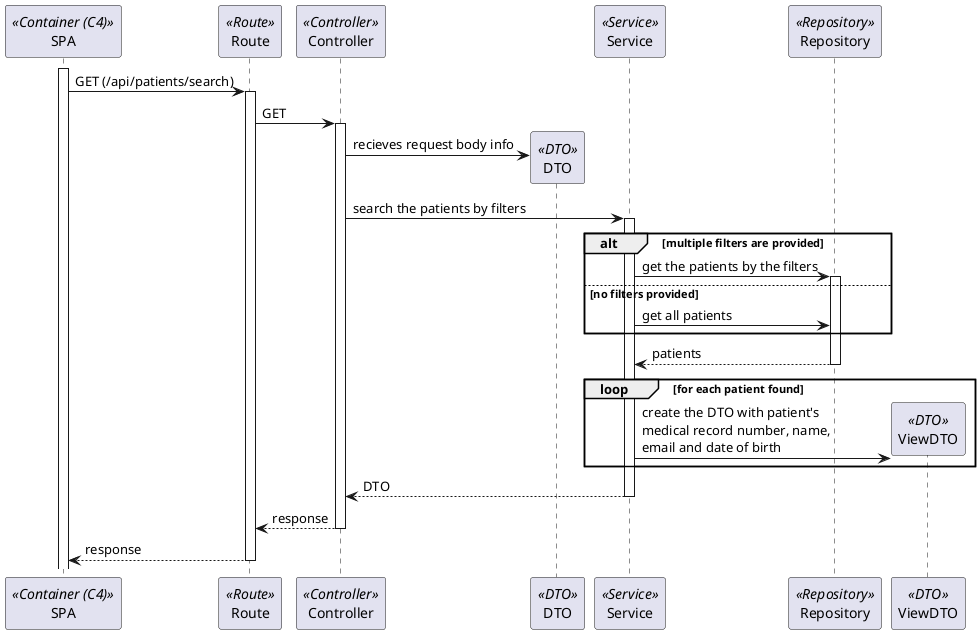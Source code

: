 ```plantuml
@startuml Process_View
participant SPA as SPA <<Container (C4)>>
participant Route as Route <<Route>>
participant Controller as Controller <<Controller>>
participant DTO as DTO <<DTO>>
participant Service as Service <<Service>>
participant Repository as Repository <<Repository>>
participant ViewDTO as ViewDTO <<DTO>>
activate SPA
SPA -> Route: GET (/api/patients/search)
activate Route
Route -> Controller : GET
activate Controller
Controller -> DTO** : recieves request body info
Controller -> Service : search the patients by filters
activate Service
alt multiple filters are provided
Service -> Repository : get the patients by the filters
activate Repository
else no filters provided
Service -> Repository : get all patients
end alt
return patients
loop for each patient found
Service -> ViewDTO** : create the DTO with patient's\nmedical record number, name,\nemail and date of birth
end loop
Service --> Controller : DTO
deactivate Service
Controller --> Route : response
deactivate Controller
return response

@enduml
```